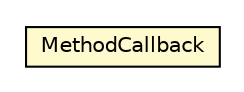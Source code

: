#!/usr/local/bin/dot
#
# Class diagram 
# Generated by UMLGraph version 5.1 (http://www.umlgraph.org/)
#

digraph G {
	edge [fontname="Helvetica",fontsize=10,labelfontname="Helvetica",labelfontsize=10];
	node [fontname="Helvetica",fontsize=10,shape=plaintext];
	nodesep=0.25;
	ranksep=0.5;
	// org.androidtransfuse.analysis.astAnalyzer.MethodCallbackAspect.MethodCallback
	c29088 [label=<<table title="org.androidtransfuse.analysis.astAnalyzer.MethodCallbackAspect.MethodCallback" border="0" cellborder="1" cellspacing="0" cellpadding="2" port="p" bgcolor="lemonChiffon" href="./MethodCallbackAspect.MethodCallback.html">
		<tr><td><table border="0" cellspacing="0" cellpadding="1">
<tr><td align="center" balign="center"> MethodCallback </td></tr>
		</table></td></tr>
		</table>>, fontname="Helvetica", fontcolor="black", fontsize=10.0];
}

